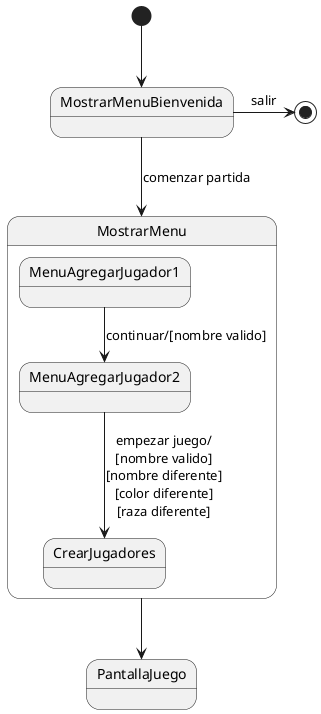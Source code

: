 @startuml
'https://plantuml.com/state-diagram
state PantallaJuego
state MostrarMenu{
MenuAgregarJugador1 --> MenuAgregarJugador2 :continuar/[nombre valido]
MenuAgregarJugador2 --> CrearJugadores :empezar juego/\n[nombre valido]\n[nombre diferente]\n[color diferente]\n[raza diferente]


}
[*] --> MostrarMenuBienvenida

MostrarMenuBienvenida --> MostrarMenu : comenzar partida
MostrarMenuBienvenida -> [*] : salir
MostrarMenu --> PantallaJuego





'scale 350 width
'[*] --> NotShooting

'state NotShooting {
 ' [*] --> Idle
 ' Idle --> Configuring : EvConfig
'  Configuring --> Idle : EvConfig
'}

'state Configuring {
'  [*] --> NewValueSelection
'  NewValueSelection --> NewValuePreview : EvNewValue
'  NewValuePreview --> NewValueSelection : EvNewValueRejected
'  NewValuePreview --> NewValueSelection : EvNewValueSaved

  'state NewValuePreview {
  '   State1 -> State2
  '}'

'}
@enduml